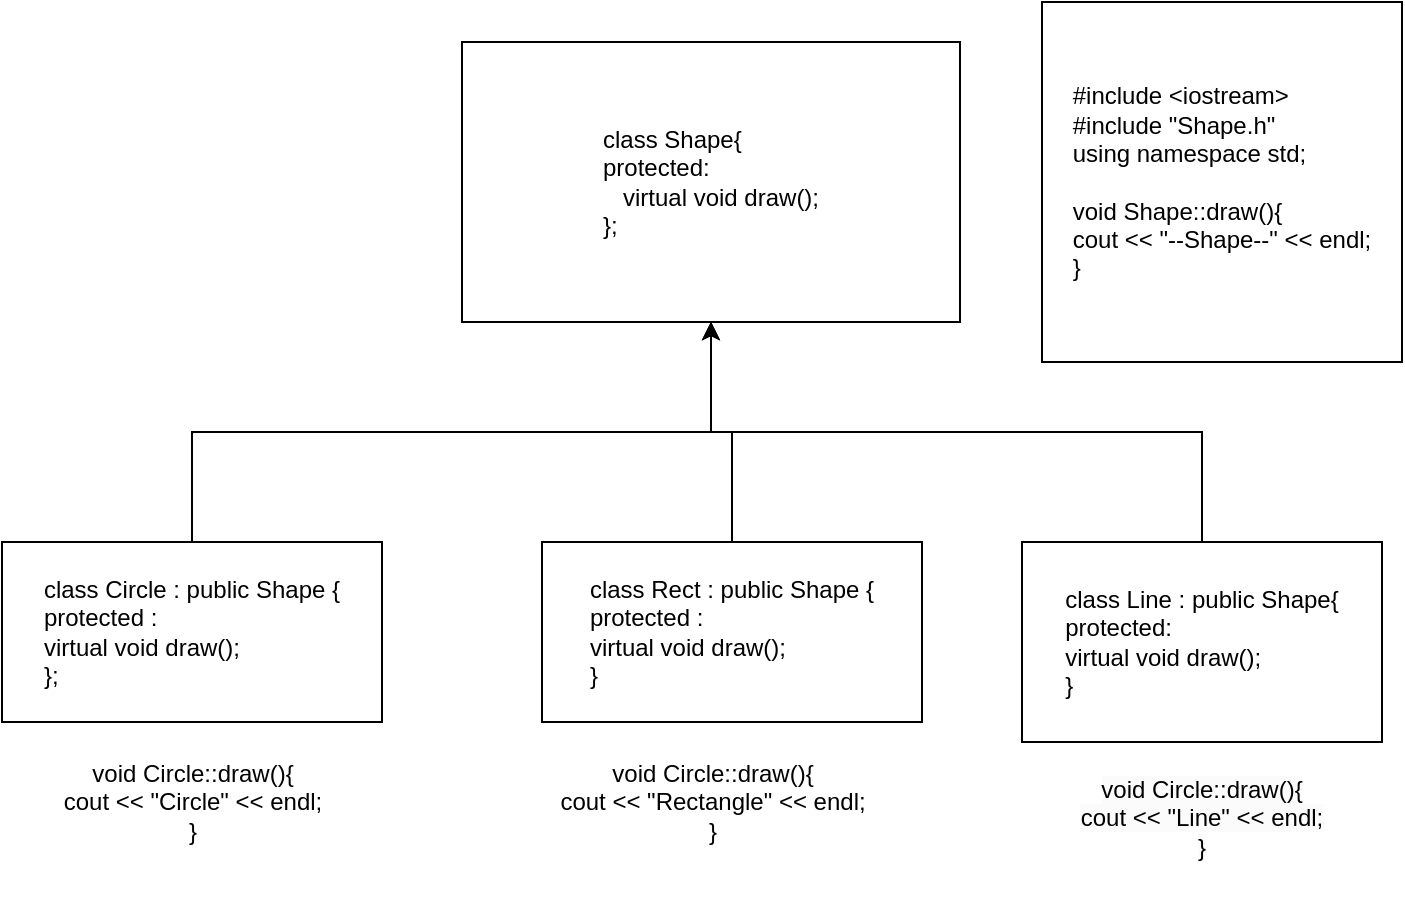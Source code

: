 <mxfile version="22.1.3" type="github">
  <diagram name="페이지-1" id="HQNS0GgNr0f6B34vUjRH">
    <mxGraphModel dx="1386" dy="793" grid="1" gridSize="10" guides="1" tooltips="1" connect="1" arrows="1" fold="1" page="1" pageScale="1" pageWidth="827" pageHeight="1169" math="0" shadow="0">
      <root>
        <mxCell id="0" />
        <mxCell id="1" parent="0" />
        <mxCell id="tgtz-b0jCP4Kz2ap30oN-1" value="&lt;div style=&quot;text-align: left;&quot;&gt;&lt;span style=&quot;background-color: initial;&quot;&gt;class Shape{&lt;/span&gt;&lt;/div&gt;&lt;div style=&quot;text-align: left;&quot;&gt;&lt;span style=&quot;background-color: initial;&quot;&gt;protected:&lt;/span&gt;&lt;/div&gt;&lt;div style=&quot;text-align: left;&quot;&gt;&lt;span style=&quot;background-color: initial;&quot;&gt;&amp;nbsp; &amp;nbsp;virtual void draw();&lt;/span&gt;&lt;/div&gt;&lt;div style=&quot;text-align: left;&quot;&gt;&lt;span style=&quot;background-color: initial;&quot;&gt;};&lt;/span&gt;&lt;/div&gt;" style="whiteSpace=wrap;html=1;" parent="1" vertex="1">
          <mxGeometry x="300" y="100" width="249" height="140" as="geometry" />
        </mxCell>
        <mxCell id="tgtz-b0jCP4Kz2ap30oN-5" style="edgeStyle=orthogonalEdgeStyle;rounded=0;orthogonalLoop=1;jettySize=auto;html=1;exitX=0.5;exitY=0;exitDx=0;exitDy=0;entryX=0.5;entryY=1;entryDx=0;entryDy=0;" parent="1" source="tgtz-b0jCP4Kz2ap30oN-2" target="tgtz-b0jCP4Kz2ap30oN-1" edge="1">
          <mxGeometry relative="1" as="geometry" />
        </mxCell>
        <mxCell id="tgtz-b0jCP4Kz2ap30oN-2" value="&lt;div style=&quot;text-align: justify;&quot;&gt;&lt;span style=&quot;background-color: initial;&quot;&gt;class Circle : public Shape {&lt;/span&gt;&lt;/div&gt;&lt;div style=&quot;text-align: justify;&quot;&gt;&lt;span style=&quot;background-color: initial;&quot;&gt;protected :&lt;/span&gt;&lt;/div&gt;&lt;div style=&quot;text-align: justify;&quot;&gt;&lt;span style=&quot;background-color: initial;&quot;&gt;virtual void draw();&lt;/span&gt;&lt;/div&gt;&lt;div style=&quot;text-align: justify;&quot;&gt;&lt;span style=&quot;background-color: initial;&quot;&gt;};&lt;/span&gt;&lt;/div&gt;" style="whiteSpace=wrap;html=1;align=center;" parent="1" vertex="1">
          <mxGeometry x="70" y="350" width="190" height="90" as="geometry" />
        </mxCell>
        <mxCell id="tgtz-b0jCP4Kz2ap30oN-6" style="edgeStyle=orthogonalEdgeStyle;rounded=0;orthogonalLoop=1;jettySize=auto;html=1;exitX=0.5;exitY=0;exitDx=0;exitDy=0;entryX=0.5;entryY=1;entryDx=0;entryDy=0;" parent="1" source="tgtz-b0jCP4Kz2ap30oN-3" target="tgtz-b0jCP4Kz2ap30oN-1" edge="1">
          <mxGeometry relative="1" as="geometry">
            <mxPoint x="415" y="280" as="targetPoint" />
          </mxGeometry>
        </mxCell>
        <mxCell id="tgtz-b0jCP4Kz2ap30oN-3" value="&lt;div style=&quot;text-align: justify;&quot;&gt;&lt;span style=&quot;background-color: initial;&quot;&gt;class Rect : public Shape {&lt;/span&gt;&lt;/div&gt;&lt;div style=&quot;text-align: justify;&quot;&gt;&lt;span style=&quot;background-color: initial;&quot;&gt;protected :&amp;nbsp;&lt;/span&gt;&lt;/div&gt;&lt;div style=&quot;text-align: justify;&quot;&gt;&lt;span style=&quot;background-color: initial;&quot;&gt;virtual void draw();&lt;/span&gt;&lt;/div&gt;&lt;div style=&quot;text-align: justify;&quot;&gt;&lt;span style=&quot;background-color: initial;&quot;&gt;}&lt;/span&gt;&lt;/div&gt;" style="whiteSpace=wrap;html=1;" parent="1" vertex="1">
          <mxGeometry x="340" y="350" width="190" height="90" as="geometry" />
        </mxCell>
        <mxCell id="tgtz-b0jCP4Kz2ap30oN-7" style="edgeStyle=orthogonalEdgeStyle;rounded=0;orthogonalLoop=1;jettySize=auto;html=1;exitX=0.5;exitY=0;exitDx=0;exitDy=0;entryX=0.5;entryY=1;entryDx=0;entryDy=0;" parent="1" source="tgtz-b0jCP4Kz2ap30oN-4" target="tgtz-b0jCP4Kz2ap30oN-1" edge="1">
          <mxGeometry relative="1" as="geometry" />
        </mxCell>
        <mxCell id="tgtz-b0jCP4Kz2ap30oN-4" value="&lt;div style=&quot;text-align: justify;&quot;&gt;&lt;span style=&quot;background-color: initial;&quot;&gt;class Line : public Shape{&lt;/span&gt;&lt;/div&gt;&lt;div style=&quot;text-align: justify;&quot;&gt;&lt;span style=&quot;background-color: initial;&quot;&gt;protected:&lt;/span&gt;&lt;/div&gt;&lt;div style=&quot;text-align: justify;&quot;&gt;&lt;span style=&quot;background-color: initial;&quot;&gt;virtual void draw();&lt;/span&gt;&lt;/div&gt;&lt;div style=&quot;text-align: justify;&quot;&gt;&lt;span style=&quot;background-color: initial;&quot;&gt;}&lt;/span&gt;&lt;/div&gt;" style="whiteSpace=wrap;html=1;" parent="1" vertex="1">
          <mxGeometry x="580" y="350" width="180" height="100" as="geometry" />
        </mxCell>
        <mxCell id="tgtz-b0jCP4Kz2ap30oN-8" value="void Circle::draw(){&lt;br&gt;cout &amp;lt;&amp;lt; &quot;Circle&quot; &amp;lt;&amp;lt; endl;&lt;br&gt;}" style="text;html=1;align=center;verticalAlign=middle;resizable=0;points=[];autosize=1;strokeColor=none;fillColor=none;" parent="1" vertex="1">
          <mxGeometry x="90" y="450" width="150" height="60" as="geometry" />
        </mxCell>
        <mxCell id="tgtz-b0jCP4Kz2ap30oN-9" value="void Circle::draw(){&lt;br style=&quot;border-color: var(--border-color);&quot;&gt;cout &amp;lt;&amp;lt; &quot;Rectangle&quot; &amp;lt;&amp;lt; endl;&lt;br style=&quot;border-color: var(--border-color);&quot;&gt;}" style="text;html=1;align=center;verticalAlign=middle;resizable=0;points=[];autosize=1;strokeColor=none;fillColor=none;" parent="1" vertex="1">
          <mxGeometry x="334.5" y="450" width="180" height="60" as="geometry" />
        </mxCell>
        <mxCell id="tgtz-b0jCP4Kz2ap30oN-10" value="&lt;span style=&quot;color: rgb(0, 0, 0); font-family: Helvetica; font-size: 12px; font-style: normal; font-variant-ligatures: normal; font-variant-caps: normal; font-weight: 400; letter-spacing: normal; orphans: 2; text-indent: 0px; text-transform: none; widows: 2; word-spacing: 0px; -webkit-text-stroke-width: 0px; background-color: rgb(251, 251, 251); text-decoration-thickness: initial; text-decoration-style: initial; text-decoration-color: initial; float: none; display: inline !important;&quot;&gt;void Circle::draw(){&lt;/span&gt;&lt;br style=&quot;border-color: var(--border-color); color: rgb(0, 0, 0); font-family: Helvetica; font-size: 12px; font-style: normal; font-variant-ligatures: normal; font-variant-caps: normal; font-weight: 400; letter-spacing: normal; orphans: 2; text-indent: 0px; text-transform: none; widows: 2; word-spacing: 0px; -webkit-text-stroke-width: 0px; background-color: rgb(251, 251, 251); text-decoration-thickness: initial; text-decoration-style: initial; text-decoration-color: initial;&quot;&gt;&lt;span style=&quot;color: rgb(0, 0, 0); font-family: Helvetica; font-size: 12px; font-style: normal; font-variant-ligatures: normal; font-variant-caps: normal; font-weight: 400; letter-spacing: normal; orphans: 2; text-indent: 0px; text-transform: none; widows: 2; word-spacing: 0px; -webkit-text-stroke-width: 0px; background-color: rgb(251, 251, 251); text-decoration-thickness: initial; text-decoration-style: initial; text-decoration-color: initial; float: none; display: inline !important;&quot;&gt;cout &amp;lt;&amp;lt; &quot;Line&quot; &amp;lt;&amp;lt; endl;&lt;/span&gt;&lt;br style=&quot;border-color: var(--border-color); color: rgb(0, 0, 0); font-family: Helvetica; font-size: 12px; font-style: normal; font-variant-ligatures: normal; font-variant-caps: normal; font-weight: 400; letter-spacing: normal; orphans: 2; text-indent: 0px; text-transform: none; widows: 2; word-spacing: 0px; -webkit-text-stroke-width: 0px; background-color: rgb(251, 251, 251); text-decoration-thickness: initial; text-decoration-style: initial; text-decoration-color: initial;&quot;&gt;&lt;span style=&quot;color: rgb(0, 0, 0); font-family: Helvetica; font-size: 12px; font-style: normal; font-variant-ligatures: normal; font-variant-caps: normal; font-weight: 400; letter-spacing: normal; orphans: 2; text-indent: 0px; text-transform: none; widows: 2; word-spacing: 0px; -webkit-text-stroke-width: 0px; background-color: rgb(251, 251, 251); text-decoration-thickness: initial; text-decoration-style: initial; text-decoration-color: initial; float: none; display: inline !important;&quot;&gt;}&lt;/span&gt;" style="text;whiteSpace=wrap;html=1;align=center;" parent="1" vertex="1">
          <mxGeometry x="590" y="460" width="160" height="70" as="geometry" />
        </mxCell>
        <mxCell id="pAkLq4f-3xB94meERgi7-1" value="&lt;div style=&quot;text-align: justify;&quot;&gt;&lt;span style=&quot;background-color: initial;&quot;&gt;#include &amp;lt;iostream&amp;gt;&lt;/span&gt;&lt;/div&gt;&lt;div style=&quot;text-align: justify;&quot;&gt;&lt;span style=&quot;background-color: initial;&quot;&gt;#include &quot;Shape.h&quot;&lt;/span&gt;&lt;/div&gt;&lt;div style=&quot;text-align: justify;&quot;&gt;&lt;span style=&quot;background-color: initial;&quot;&gt;using namespace std;&lt;/span&gt;&lt;/div&gt;&lt;div style=&quot;text-align: justify;&quot;&gt;&lt;br&gt;&lt;/div&gt;&lt;div style=&quot;text-align: justify;&quot;&gt;&lt;span style=&quot;background-color: initial;&quot;&gt;void Shape::draw(){&lt;/span&gt;&lt;/div&gt;&lt;div style=&quot;text-align: justify;&quot;&gt;&lt;span style=&quot;background-color: initial;&quot;&gt;cout &amp;lt;&amp;lt; &quot;--Shape--&quot; &amp;lt;&amp;lt; endl;&lt;/span&gt;&lt;/div&gt;&lt;div style=&quot;text-align: justify;&quot;&gt;&lt;span style=&quot;background-color: initial;&quot;&gt;}&lt;/span&gt;&lt;/div&gt;" style="whiteSpace=wrap;html=1;" vertex="1" parent="1">
          <mxGeometry x="590" y="80" width="180" height="180" as="geometry" />
        </mxCell>
      </root>
    </mxGraphModel>
  </diagram>
</mxfile>
